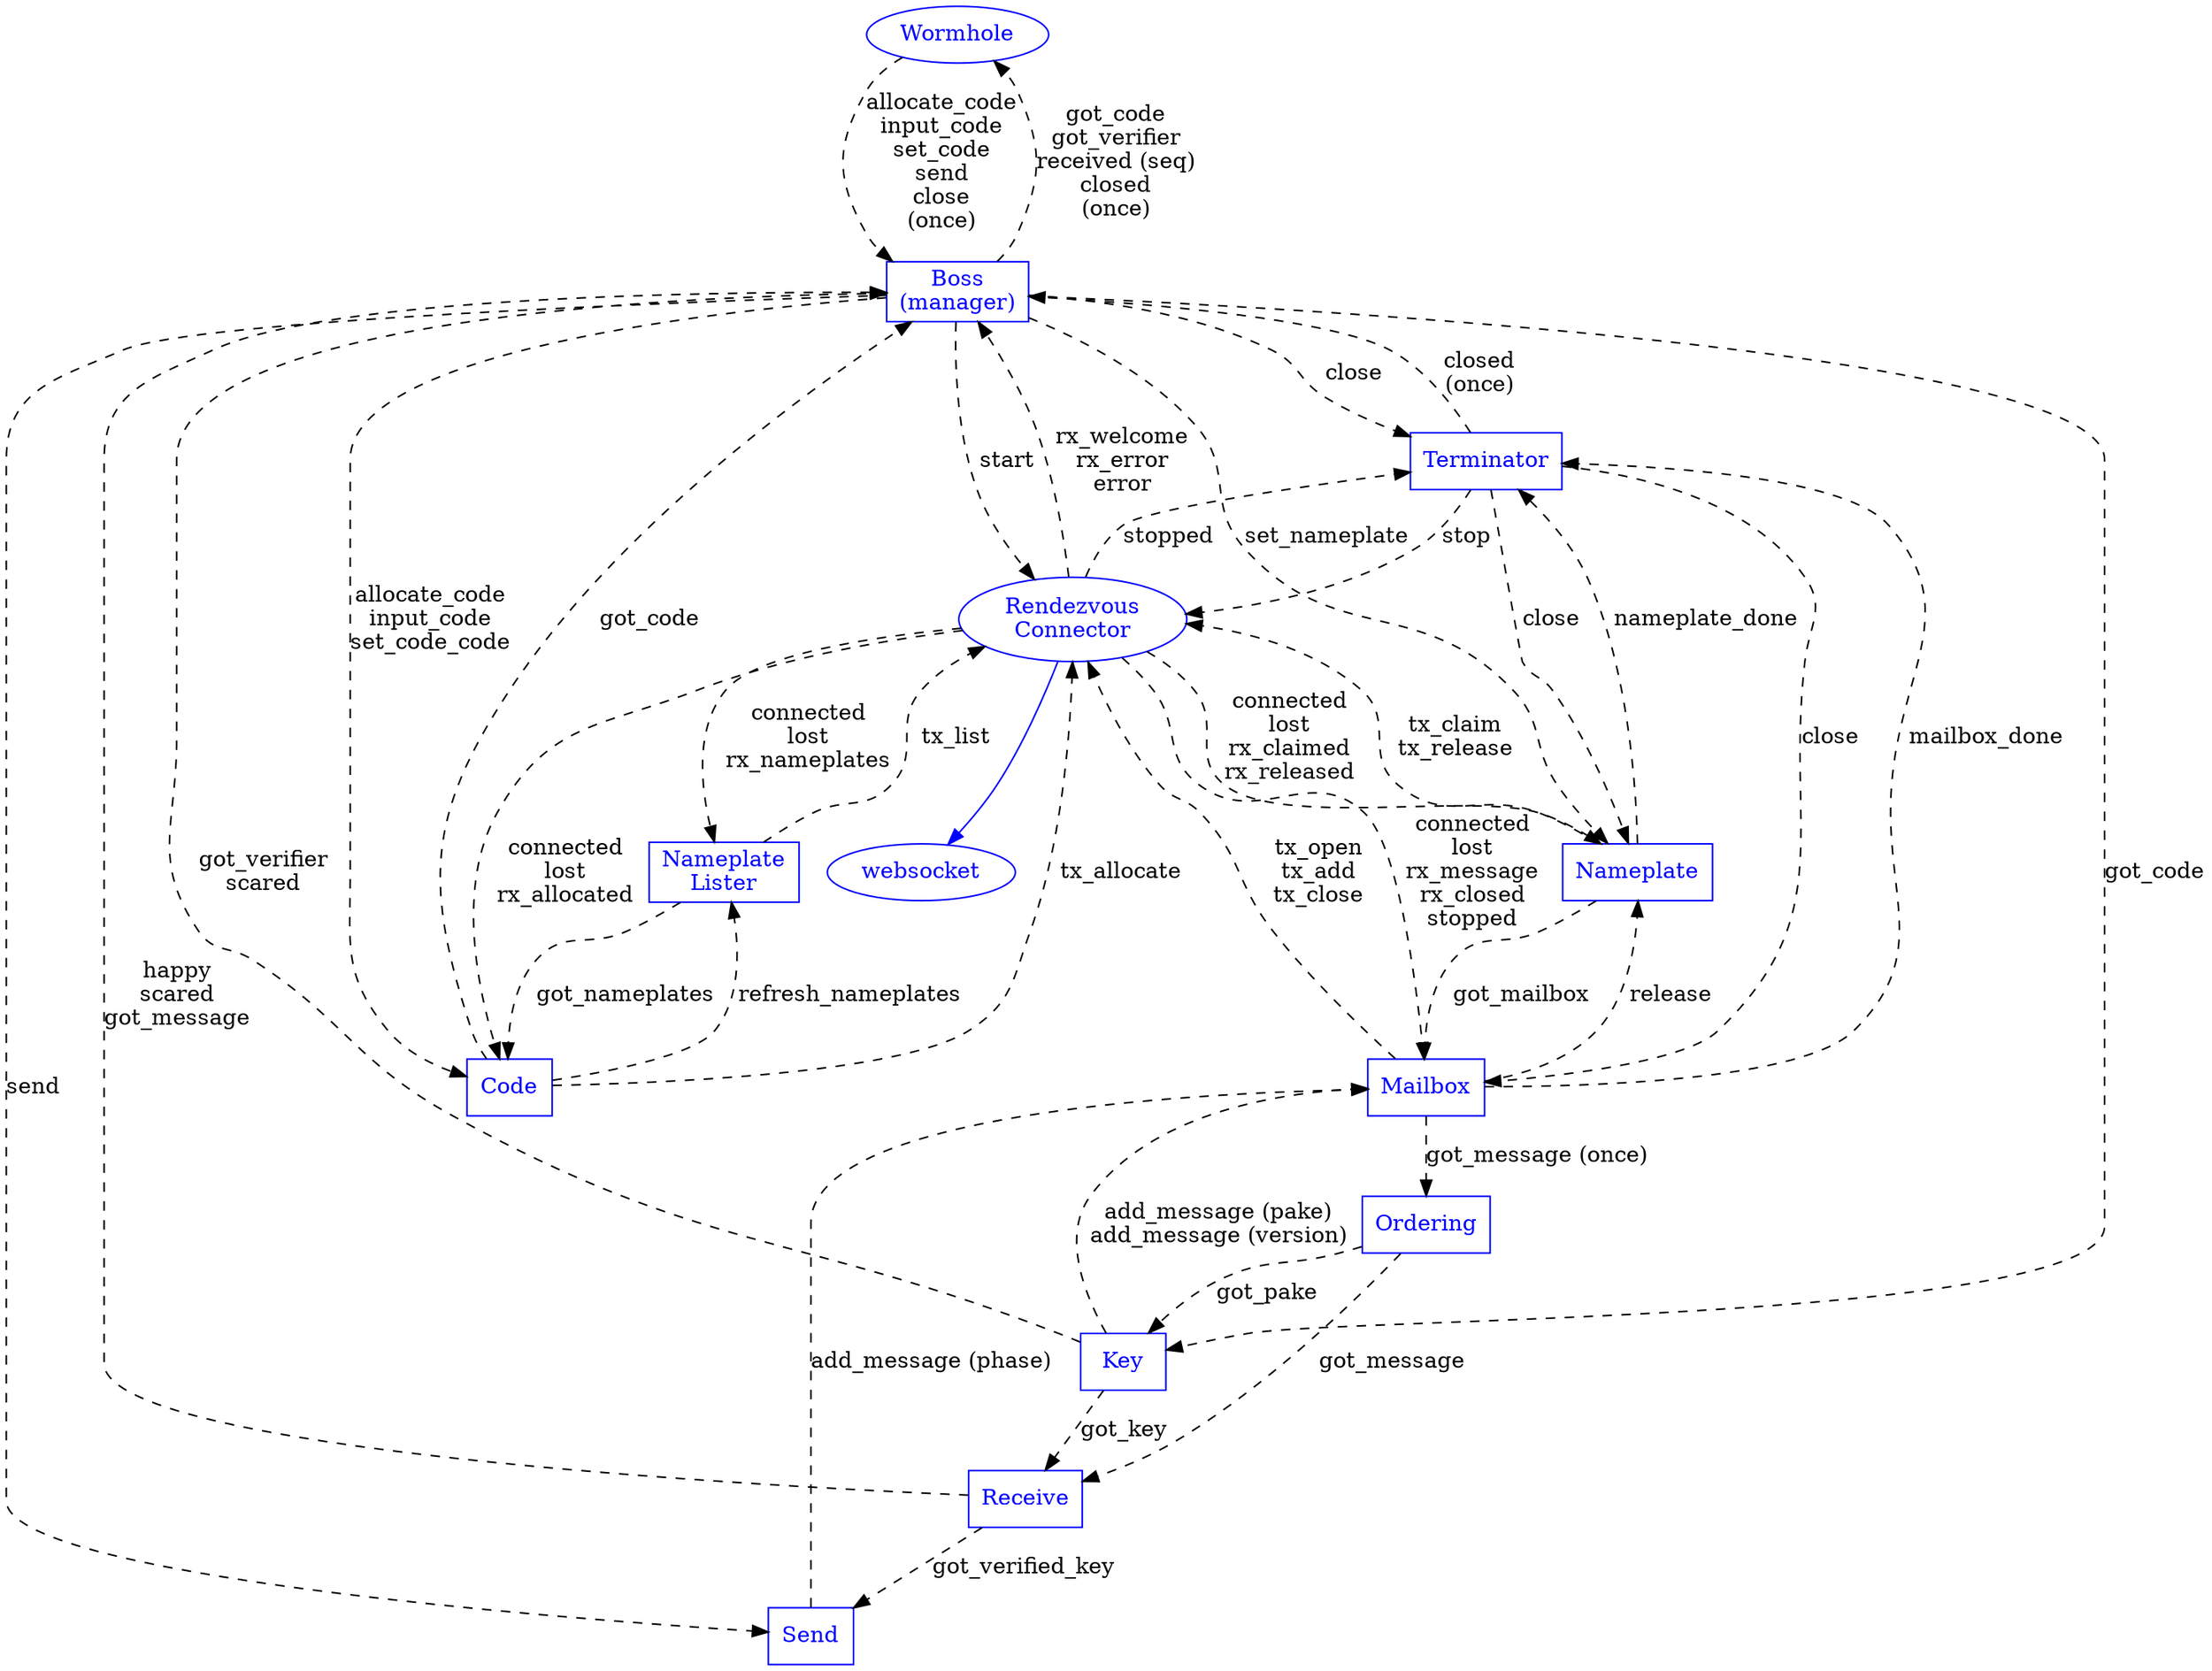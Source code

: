 digraph {
        Wormhole [shape="oval" color="blue" fontcolor="blue"]
        Boss [shape="box" label="Boss\n(manager)"
                  color="blue" fontcolor="blue"]
        Nameplate [shape="box" color="blue" fontcolor="blue"]
        Mailbox [shape="box" color="blue" fontcolor="blue"]
        Connection [label="Rendezvous\nConnector"
                    shape="oval" color="blue" fontcolor="blue"]
        websocket [color="blue" fontcolor="blue"]
        Order [shape="box" label="Ordering" color="blue" fontcolor="blue"]
        Key [shape="box" label="Key" color="blue" fontcolor="blue"]
        Send [shape="box" label="Send" color="blue" fontcolor="blue"]
        Receive [shape="box" label="Receive" color="blue" fontcolor="blue"]
        Code [shape="box" label="Code" color="blue" fontcolor="blue"]
        NameplateLister [shape="box" label="Nameplate\nLister"
                         color="blue" fontcolor="blue"]
        Terminator [shape="box" color="blue" fontcolor="blue"]

        Connection -> websocket [color="blue"]
        #Connection -> Order [color="blue"]

        Wormhole -> Boss [style="dashed" label="allocate_code\ninput_code\nset_code\nsend\nclose\n(once)"]
        #Wormhole -> Boss [color="blue"]
        Boss -> Wormhole [style="dashed" label="got_code\ngot_verifier\nreceived (seq)\nclosed\n(once)"]

        #Boss -> Connection [color="blue"]
        Boss -> Connection [style="dashed" label="start"]
        Connection -> Boss [style="dashed" label="rx_welcome\nrx_error\nerror"]

        Boss -> Send [style="dashed" label="send"]

        Boss -> Nameplate [style="dashed" label="set_nameplate"]
        #Boss -> Mailbox [color="blue"]
        Mailbox -> Order [style="dashed" label="got_message (once)"]
        Boss -> Key [style="dashed" label="got_code"]
        Key -> Boss [style="dashed" label="got_verifier\nscared"]
        Order -> Key [style="dashed" label="got_pake"]
        Order -> Receive [style="dashed" label="got_message"]
        #Boss -> Key [color="blue"]
        Key -> Mailbox [style="dashed"
                        label="add_message (pake)\nadd_message (version)"]
        Receive -> Send [style="dashed" label="got_verified_key"]
        Send -> Mailbox [style="dashed" label="add_message (phase)"]

        Key -> Receive [style="dashed" label="got_key"]
        Receive -> Boss [style="dashed"
                         label="happy\nscared\ngot_message"]
        Nameplate -> Connection [style="dashed"
                                 label="tx_claim\ntx_release"]
        Connection -> Nameplate [style="dashed"
                                 label="connected\nlost\nrx_claimed\nrx_released"]
        Mailbox -> Nameplate [style="dashed" label="release"]
        Nameplate -> Mailbox [style="dashed" label="got_mailbox"]

        Mailbox -> Connection [style="dashed"
                               label="tx_open\ntx_add\ntx_close"
                               ]
        Connection -> Mailbox [style="dashed"
                               label="connected\nlost\nrx_message\nrx_closed\nstopped"]

        Connection -> NameplateLister [style="dashed"
                                       label="connected\nlost\nrx_nameplates"
                                       ]
        NameplateLister -> Connection [style="dashed"
                                       label="tx_list"
                                       ]

        #Boss -> Code [color="blue"]
        Connection -> Code [style="dashed"
                            label="connected\nlost\nrx_allocated"]
        Code -> Connection [style="dashed"
                            label="tx_allocate"
                            ]
        NameplateLister -> Code [style="dashed"
                                 label="got_nameplates"
                                 ]
        #Code -> NameplateLister [color="blue"]
        Code -> NameplateLister [style="dashed"
                                 label="refresh_nameplates"
                                 ]
        Boss -> Code [style="dashed"
                      label="allocate_code\ninput_code\nset_code_code"]
        Code -> Boss [style="dashed"
                      label="got_code"]

        Nameplate -> Terminator [style="dashed" label="nameplate_done"]
        Mailbox -> Terminator [style="dashed" label="mailbox_done"]
        Terminator -> Nameplate [style="dashed" label="close"]
        Terminator -> Mailbox [style="dashed" label="close"]
        Terminator -> Connection [style="dashed" label="stop"]
        Connection -> Terminator [style="dashed" label="stopped"]
        Terminator -> Boss [style="dashed" label="closed\n(once)"]
        Boss -> Terminator [style="dashed" label="close"]
}
